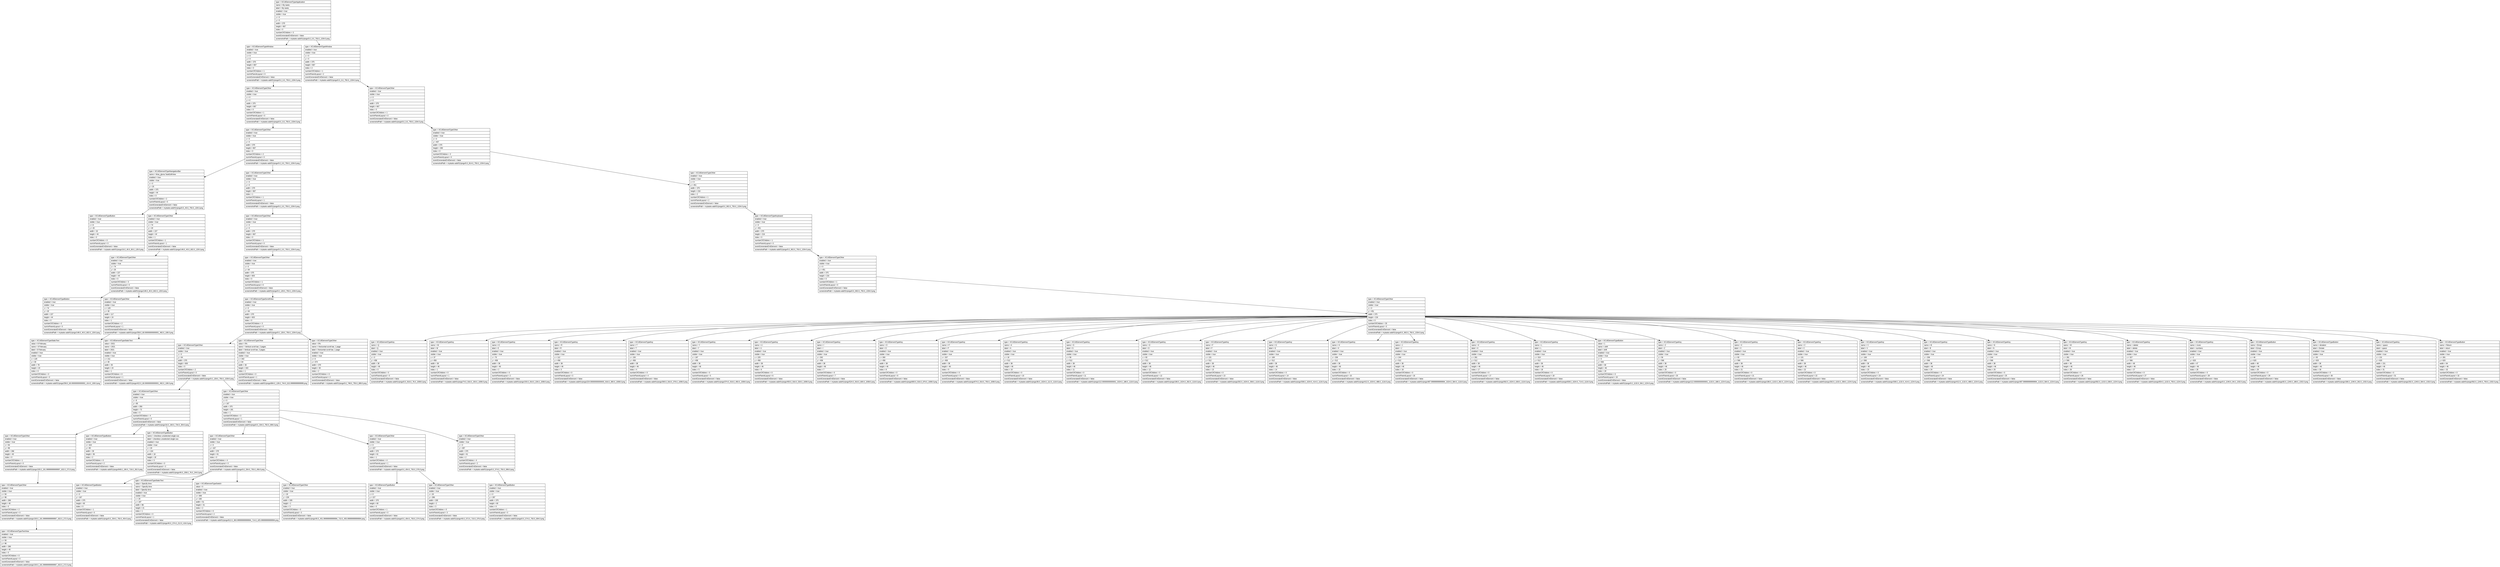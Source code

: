 digraph Layout {

	node [shape=record fontname=Arial];

	0	[label="{type = XCUIElementTypeApplication\l|name = My tasks\l|label = My tasks\l|enabled = true\l|visible = true\l|x = 0\l|y = 0\l|width = 375\l|height = 667\l|index = 0\l|numberOfChildren = 3\l|eventGeneratedOnElement = false \l|screenshotPath = mytasks-add/S1/pngs/0.0_0.0_750.0_1334.0.png\l}"]
	1	[label="{type = XCUIElementTypeWindow\l|enabled = true\l|visible = true\l|x = 0\l|y = 0\l|width = 375\l|height = 667\l|index = 0\l|numberOfChildren = 1\l|numInParentLayout = 0\l|eventGeneratedOnElement = false \l|screenshotPath = mytasks-add/S1/pngs/0.0_0.0_750.0_1334.0.png\l}"]
	2	[label="{type = XCUIElementTypeWindow\l|enabled = true\l|visible = true\l|x = 0\l|y = 0\l|width = 375\l|height = 667\l|index = 2\l|numberOfChildren = 1\l|numInParentLayout = 2\l|eventGeneratedOnElement = false \l|screenshotPath = mytasks-add/S1/pngs/0.0_0.0_750.0_1334.0.png\l}"]
	3	[label="{type = XCUIElementTypeOther\l|enabled = true\l|visible = true\l|x = 0\l|y = 0\l|width = 375\l|height = 667\l|index = 0\l|numberOfChildren = 1\l|numInParentLayout = 0\l|eventGeneratedOnElement = false \l|screenshotPath = mytasks-add/S1/pngs/0.0_0.0_750.0_1334.0.png\l}"]
	4	[label="{type = XCUIElementTypeOther\l|enabled = true\l|visible = true\l|x = 0\l|y = 0\l|width = 375\l|height = 667\l|index = 0\l|numberOfChildren = 1\l|numInParentLayout = 0\l|eventGeneratedOnElement = false \l|screenshotPath = mytasks-add/S1/pngs/0.0_0.0_750.0_1334.0.png\l}"]
	5	[label="{type = XCUIElementTypeOther\l|enabled = true\l|visible = true\l|x = 0\l|y = 0\l|width = 375\l|height = 667\l|index = 0\l|numberOfChildren = 2\l|numInParentLayout = 0\l|eventGeneratedOnElement = false \l|screenshotPath = mytasks-add/S1/pngs/0.0_0.0_750.0_1334.0.png\l}"]
	6	[label="{type = XCUIElementTypeOther\l|enabled = true\l|visible = true\l|x = 0\l|y = 407\l|width = 375\l|height = 260\l|index = 0\l|numberOfChildren = 3\l|numInParentLayout = 0\l|eventGeneratedOnElement = false \l|screenshotPath = mytasks-add/S1/pngs/0.0_814.0_750.0_1334.0.png\l}"]
	7	[label="{type = XCUIElementTypeNavigationBar\l|name = Мои_Дела.TaskEditView\l|enabled = true\l|visible = true\l|x = 0\l|y = 20\l|width = 375\l|height = 44\l|index = 0\l|numberOfChildren = 2\l|numInParentLayout = 0\l|eventGeneratedOnElement = false \l|screenshotPath = mytasks-add/S1/pngs/0.0_40.0_750.0_128.0.png\l}"]
	8	[label="{type = XCUIElementTypeOther\l|enabled = true\l|visible = true\l|x = 0\l|y = 0\l|width = 375\l|height = 667\l|index = 1\l|numberOfChildren = 1\l|numInParentLayout = 1\l|eventGeneratedOnElement = false \l|screenshotPath = mytasks-add/S1/pngs/0.0_0.0_750.0_1334.0.png\l}"]
	9	[label="{type = XCUIElementTypeOther\l|enabled = true\l|visible = true\l|x = 0\l|y = 451\l|width = 375\l|height = 216\l|index = 2\l|numberOfChildren = 1\l|numInParentLayout = 2\l|eventGeneratedOnElement = false \l|screenshotPath = mytasks-add/S1/pngs/0.0_902.0_750.0_1334.0.png\l}"]
	10	[label="{type = XCUIElementTypeButton\l|enabled = true\l|visible = true\l|x = 8\l|y = 20\l|width = 32\l|height = 44\l|index = 0\l|numberOfChildren = 0\l|numInParentLayout = 0\l|eventGeneratedOnElement = false \l|screenshotPath = mytasks-add/S1/pngs/16.0_40.0_80.0_128.0.png\l}"]
	11	[label="{type = XCUIElementTypeOther\l|enabled = true\l|visible = true\l|x = 74\l|y = 20\l|width = 227\l|height = 44\l|index = 1\l|numberOfChildren = 1\l|numInParentLayout = 1\l|eventGeneratedOnElement = false \l|screenshotPath = mytasks-add/S1/pngs/148.0_40.0_602.0_128.0.png\l}"]
	12	[label="{type = XCUIElementTypeOther\l|enabled = true\l|visible = true\l|x = 0\l|y = 0\l|width = 375\l|height = 667\l|index = 0\l|numberOfChildren = 1\l|numInParentLayout = 0\l|eventGeneratedOnElement = false \l|screenshotPath = mytasks-add/S1/pngs/0.0_0.0_750.0_1334.0.png\l}"]
	13	[label="{type = XCUIElementTypeKeyboard\l|enabled = true\l|visible = true\l|x = 0\l|y = 451\l|width = 375\l|height = 216\l|index = 0\l|numberOfChildren = 1\l|numInParentLayout = 0\l|eventGeneratedOnElement = false \l|screenshotPath = mytasks-add/S1/pngs/0.0_902.0_750.0_1334.0.png\l}"]
	14	[label="{type = XCUIElementTypeOther\l|enabled = true\l|visible = true\l|x = 74\l|y = 20\l|width = 227\l|height = 44\l|index = 0\l|numberOfChildren = 3\l|numInParentLayout = 0\l|eventGeneratedOnElement = false \l|screenshotPath = mytasks-add/S1/pngs/148.0_40.0_602.0_128.0.png\l}"]
	15	[label="{type = XCUIElementTypeOther\l|enabled = true\l|visible = true\l|x = 0\l|y = 64\l|width = 375\l|height = 603\l|index = 0\l|numberOfChildren = 1\l|numInParentLayout = 0\l|eventGeneratedOnElement = false \l|screenshotPath = mytasks-add/S1/pngs/0.0_128.0_750.0_1334.0.png\l}"]
	16	[label="{type = XCUIElementTypeOther\l|enabled = true\l|visible = true\l|x = 0\l|y = 451\l|width = 375\l|height = 216\l|index = 0\l|numberOfChildren = 1\l|numInParentLayout = 0\l|eventGeneratedOnElement = false \l|screenshotPath = mytasks-add/S1/pngs/0.0_902.0_750.0_1334.0.png\l}"]
	17	[label="{type = XCUIElementTypeButton\l|enabled = true\l|visible = true\l|x = 74\l|y = 20\l|width = 227\l|height = 44\l|index = 0\l|numberOfChildren = 0\l|numInParentLayout = 0\l|eventGeneratedOnElement = false \l|screenshotPath = mytasks-add/S1/pngs/148.0_40.0_602.0_128.0.png\l}"]
	18	[label="{type = XCUIElementTypeOther\l|enabled = true\l|visible = true\l|x = 129\l|y = 30\l|width = 117\l|height = 24\l|index = 1\l|numberOfChildren = 2\l|numInParentLayout = 1\l|eventGeneratedOnElement = false \l|screenshotPath = mytasks-add/S1/pngs/258.0_60.00000000000001_492.0_108.0.png\l}"]
	19	[label="{type = XCUIElementTypeScrollView\l|enabled = true\l|visible = true\l|x = 0\l|y = 64\l|width = 375\l|height = 603\l|index = 0\l|numberOfChildren = 3\l|numInParentLayout = 0\l|eventGeneratedOnElement = false \l|screenshotPath = mytasks-add/S1/pngs/0.0_128.0_750.0_1334.0.png\l}"]
	20	[label="{type = XCUIElementTypeOther\l|enabled = true\l|visible = true\l|x = 0\l|y = 451\l|width = 375\l|height = 216\l|index = 0\l|numberOfChildren = 33\l|numInParentLayout = 0\l|eventGeneratedOnElement = false \l|screenshotPath = mytasks-add/S1/pngs/0.0_902.0_750.0_1334.0.png\l}"]
	21	[label="{type = XCUIElementTypeStaticText\l|value = 8 February\l|name = 8 February\l|label = 8 February\l|enabled = true\l|visible = true\l|x = 129\l|y = 30\l|width = 78\l|height = 24\l|index = 0\l|numberOfChildren = 0\l|numInParentLayout = 0\l|eventGeneratedOnElement = false \l|screenshotPath = mytasks-add/S1/pngs/258.0_60.00000000000001_414.0_108.0.png\l}"]
	22	[label="{type = XCUIElementTypeStaticText\l|value = 2021\l|name = 2021\l|label = 2021\l|enabled = true\l|visible = true\l|x = 211\l|y = 30\l|width = 35\l|height = 24\l|index = 1\l|numberOfChildren = 0\l|numInParentLayout = 1\l|eventGeneratedOnElement = false \l|screenshotPath = mytasks-add/S1/pngs/422.0_60.00000000000001_492.0_108.0.png\l}"]
	23	[label="{type = XCUIElementTypeOther\l|enabled = true\l|visible = true\l|x = 0\l|y = 64\l|width = 375\l|height = 600\l|index = 0\l|numberOfChildren = 2\l|numInParentLayout = 0\l|eventGeneratedOnElement = false \l|screenshotPath = mytasks-add/S1/pngs/0.0_128.0_750.0_1328.0.png\l}"]
	24	[label="{type = XCUIElementTypeOther\l|value = 0%\l|name = Vertical scroll bar, 2 pages\l|label = Vertical scroll bar, 2 pages\l|enabled = true\l|visible = true\l|x = 342\l|y = 64\l|width = 30\l|height = 343\l|index = 1\l|numberOfChildren = 0\l|numInParentLayout = 1\l|eventGeneratedOnElement = false \l|screenshotPath = mytasks-add/S1/pngs/684.0_128.0_744.0_813.9999999999999.png\l}"]
	25	[label="{type = XCUIElementTypeOther\l|value = 0%\l|name = Horizontal scroll bar, 1 page\l|label = Horizontal scroll bar, 1 page\l|enabled = true\l|visible = true\l|x = 0\l|y = 374\l|width = 375\l|height = 30\l|index = 2\l|numberOfChildren = 0\l|numInParentLayout = 2\l|eventGeneratedOnElement = false \l|screenshotPath = mytasks-add/S1/pngs/0.0_748.0_750.0_808.0.png\l}"]
	26	[label="{type = XCUIElementTypeKey\l|name = Q\l|label = Q\l|enabled = true\l|visible = true\l|x = 0\l|y = 458\l|width = 38\l|height = 46\l|index = 0\l|numberOfChildren = 0\l|numInParentLayout = 0\l|eventGeneratedOnElement = false \l|screenshotPath = mytasks-add/S1/pngs/0.0_916.0_76.0_1008.0.png\l}"]
	27	[label="{type = XCUIElementTypeKey\l|name = W\l|label = W\l|enabled = true\l|visible = true\l|x = 37\l|y = 458\l|width = 38\l|height = 46\l|index = 1\l|numberOfChildren = 0\l|numInParentLayout = 1\l|eventGeneratedOnElement = false \l|screenshotPath = mytasks-add/S1/pngs/74.0_916.0_150.0_1008.0.png\l}"]
	28	[label="{type = XCUIElementTypeKey\l|name = E\l|label = E\l|enabled = true\l|visible = true\l|x = 75\l|y = 458\l|width = 38\l|height = 46\l|index = 2\l|numberOfChildren = 0\l|numInParentLayout = 2\l|eventGeneratedOnElement = false \l|screenshotPath = mytasks-add/S1/pngs/150.0_916.0_226.0_1008.0.png\l}"]
	29	[label="{type = XCUIElementTypeKey\l|name = R\l|label = R\l|enabled = true\l|visible = true\l|x = 112\l|y = 458\l|width = 38\l|height = 46\l|index = 3\l|numberOfChildren = 0\l|numInParentLayout = 3\l|eventGeneratedOnElement = false \l|screenshotPath = mytasks-add/S1/pngs/224.00000000000003_916.0_300.0_1008.0.png\l}"]
	30	[label="{type = XCUIElementTypeKey\l|name = T\l|label = T\l|enabled = true\l|visible = true\l|x = 150\l|y = 458\l|width = 38\l|height = 46\l|index = 4\l|numberOfChildren = 0\l|numInParentLayout = 4\l|eventGeneratedOnElement = false \l|screenshotPath = mytasks-add/S1/pngs/300.0_916.0_376.0_1008.0.png\l}"]
	31	[label="{type = XCUIElementTypeKey\l|name = Y\l|label = Y\l|enabled = true\l|visible = true\l|x = 187\l|y = 458\l|width = 38\l|height = 46\l|index = 5\l|numberOfChildren = 0\l|numInParentLayout = 5\l|eventGeneratedOnElement = false \l|screenshotPath = mytasks-add/S1/pngs/374.0_916.0_450.0_1008.0.png\l}"]
	32	[label="{type = XCUIElementTypeKey\l|name = U\l|label = U\l|enabled = true\l|visible = true\l|x = 225\l|y = 458\l|width = 38\l|height = 46\l|index = 6\l|numberOfChildren = 0\l|numInParentLayout = 6\l|eventGeneratedOnElement = false \l|screenshotPath = mytasks-add/S1/pngs/450.0_916.0_526.0_1008.0.png\l}"]
	33	[label="{type = XCUIElementTypeKey\l|name = I\l|label = I\l|enabled = true\l|visible = true\l|x = 262\l|y = 458\l|width = 38\l|height = 46\l|index = 7\l|numberOfChildren = 0\l|numInParentLayout = 7\l|eventGeneratedOnElement = false \l|screenshotPath = mytasks-add/S1/pngs/524.0_916.0_600.0_1008.0.png\l}"]
	34	[label="{type = XCUIElementTypeKey\l|name = O\l|label = O\l|enabled = true\l|visible = true\l|x = 300\l|y = 458\l|width = 38\l|height = 46\l|index = 8\l|numberOfChildren = 0\l|numInParentLayout = 8\l|eventGeneratedOnElement = false \l|screenshotPath = mytasks-add/S1/pngs/600.0_916.0_676.0_1008.0.png\l}"]
	35	[label="{type = XCUIElementTypeKey\l|name = P\l|label = P\l|enabled = true\l|visible = true\l|x = 337\l|y = 458\l|width = 38\l|height = 46\l|index = 9\l|numberOfChildren = 0\l|numInParentLayout = 9\l|eventGeneratedOnElement = false \l|screenshotPath = mytasks-add/S1/pngs/674.0_916.0_750.0_1008.0.png\l}"]
	36	[label="{type = XCUIElementTypeKey\l|name = A\l|label = A\l|enabled = true\l|visible = true\l|x = 18\l|y = 512\l|width = 38\l|height = 46\l|index = 10\l|numberOfChildren = 0\l|numInParentLayout = 10\l|eventGeneratedOnElement = false \l|screenshotPath = mytasks-add/S1/pngs/36.0_1024.0_112.0_1116.0.png\l}"]
	37	[label="{type = XCUIElementTypeKey\l|name = S\l|label = S\l|enabled = true\l|visible = true\l|x = 56\l|y = 512\l|width = 38\l|height = 46\l|index = 11\l|numberOfChildren = 0\l|numInParentLayout = 11\l|eventGeneratedOnElement = false \l|screenshotPath = mytasks-add/S1/pngs/112.00000000000001_1024.0_188.0_1116.0.png\l}"]
	38	[label="{type = XCUIElementTypeKey\l|name = D\l|label = D\l|enabled = true\l|visible = true\l|x = 93\l|y = 512\l|width = 38\l|height = 46\l|index = 12\l|numberOfChildren = 0\l|numInParentLayout = 12\l|eventGeneratedOnElement = false \l|screenshotPath = mytasks-add/S1/pngs/186.0_1024.0_262.0_1116.0.png\l}"]
	39	[label="{type = XCUIElementTypeKey\l|name = F\l|label = F\l|enabled = true\l|visible = true\l|x = 131\l|y = 512\l|width = 38\l|height = 46\l|index = 13\l|numberOfChildren = 0\l|numInParentLayout = 13\l|eventGeneratedOnElement = false \l|screenshotPath = mytasks-add/S1/pngs/262.0_1024.0_338.0_1116.0.png\l}"]
	40	[label="{type = XCUIElementTypeKey\l|name = G\l|label = G\l|enabled = true\l|visible = true\l|x = 169\l|y = 512\l|width = 38\l|height = 46\l|index = 14\l|numberOfChildren = 0\l|numInParentLayout = 14\l|eventGeneratedOnElement = false \l|screenshotPath = mytasks-add/S1/pngs/338.0_1024.0_414.0_1116.0.png\l}"]
	41	[label="{type = XCUIElementTypeKey\l|name = H\l|label = H\l|enabled = true\l|visible = true\l|x = 206\l|y = 512\l|width = 38\l|height = 46\l|index = 15\l|numberOfChildren = 0\l|numInParentLayout = 15\l|eventGeneratedOnElement = false \l|screenshotPath = mytasks-add/S1/pngs/412.0_1024.0_488.0_1116.0.png\l}"]
	42	[label="{type = XCUIElementTypeKey\l|name = J\l|label = J\l|enabled = true\l|visible = true\l|x = 244\l|y = 512\l|width = 38\l|height = 46\l|index = 16\l|numberOfChildren = 0\l|numInParentLayout = 16\l|eventGeneratedOnElement = false \l|screenshotPath = mytasks-add/S1/pngs/487.99999999999994_1024.0_564.0_1116.0.png\l}"]
	43	[label="{type = XCUIElementTypeKey\l|name = K\l|label = K\l|enabled = true\l|visible = true\l|x = 281\l|y = 512\l|width = 38\l|height = 46\l|index = 17\l|numberOfChildren = 0\l|numInParentLayout = 17\l|eventGeneratedOnElement = false \l|screenshotPath = mytasks-add/S1/pngs/562.0_1024.0_638.0_1116.0.png\l}"]
	44	[label="{type = XCUIElementTypeKey\l|name = L\l|label = L\l|enabled = true\l|visible = true\l|x = 319\l|y = 512\l|width = 38\l|height = 46\l|index = 18\l|numberOfChildren = 0\l|numInParentLayout = 18\l|eventGeneratedOnElement = false \l|screenshotPath = mytasks-add/S1/pngs/638.0_1024.0_714.0_1116.0.png\l}"]
	45	[label="{type = XCUIElementTypeButton\l|value = 1\l|name = shift\l|label = shift\l|enabled = true\l|visible = true\l|x = 0\l|y = 566\l|width = 48\l|height = 46\l|index = 19\l|numberOfChildren = 0\l|numInParentLayout = 19\l|eventGeneratedOnElement = false \l|screenshotPath = mytasks-add/S1/pngs/0.0_1132.0_96.0_1224.0.png\l}"]
	46	[label="{type = XCUIElementTypeKey\l|name = Z\l|label = Z\l|enabled = true\l|visible = true\l|x = 56\l|y = 566\l|width = 38\l|height = 46\l|index = 20\l|numberOfChildren = 0\l|numInParentLayout = 20\l|eventGeneratedOnElement = false \l|screenshotPath = mytasks-add/S1/pngs/112.00000000000001_1132.0_188.0_1224.0.png\l}"]
	47	[label="{type = XCUIElementTypeKey\l|name = X\l|label = X\l|enabled = true\l|visible = true\l|x = 93\l|y = 566\l|width = 38\l|height = 46\l|index = 21\l|numberOfChildren = 0\l|numInParentLayout = 21\l|eventGeneratedOnElement = false \l|screenshotPath = mytasks-add/S1/pngs/186.0_1132.0_262.0_1224.0.png\l}"]
	48	[label="{type = XCUIElementTypeKey\l|name = C\l|label = C\l|enabled = true\l|visible = true\l|x = 131\l|y = 566\l|width = 38\l|height = 46\l|index = 22\l|numberOfChildren = 0\l|numInParentLayout = 22\l|eventGeneratedOnElement = false \l|screenshotPath = mytasks-add/S1/pngs/262.0_1132.0_338.0_1224.0.png\l}"]
	49	[label="{type = XCUIElementTypeKey\l|name = V\l|label = V\l|enabled = true\l|visible = true\l|x = 169\l|y = 566\l|width = 38\l|height = 46\l|index = 23\l|numberOfChildren = 0\l|numInParentLayout = 23\l|eventGeneratedOnElement = false \l|screenshotPath = mytasks-add/S1/pngs/338.0_1132.0_414.0_1224.0.png\l}"]
	50	[label="{type = XCUIElementTypeKey\l|name = B\l|label = B\l|enabled = true\l|visible = true\l|x = 206\l|y = 566\l|width = 38\l|height = 46\l|index = 24\l|numberOfChildren = 0\l|numInParentLayout = 24\l|eventGeneratedOnElement = false \l|screenshotPath = mytasks-add/S1/pngs/412.0_1132.0_488.0_1224.0.png\l}"]
	51	[label="{type = XCUIElementTypeKey\l|name = N\l|label = N\l|enabled = true\l|visible = true\l|x = 244\l|y = 566\l|width = 38\l|height = 46\l|index = 25\l|numberOfChildren = 0\l|numInParentLayout = 25\l|eventGeneratedOnElement = false \l|screenshotPath = mytasks-add/S1/pngs/487.99999999999994_1132.0_564.0_1224.0.png\l}"]
	52	[label="{type = XCUIElementTypeKey\l|name = M\l|label = M\l|enabled = true\l|visible = true\l|x = 281\l|y = 566\l|width = 38\l|height = 46\l|index = 26\l|numberOfChildren = 0\l|numInParentLayout = 26\l|eventGeneratedOnElement = false \l|screenshotPath = mytasks-add/S1/pngs/562.0_1132.0_638.0_1224.0.png\l}"]
	53	[label="{type = XCUIElementTypeKey\l|name = delete\l|label = delete\l|enabled = true\l|visible = true\l|x = 327\l|y = 566\l|width = 48\l|height = 46\l|index = 27\l|numberOfChildren = 0\l|numInParentLayout = 27\l|eventGeneratedOnElement = false \l|screenshotPath = mytasks-add/S1/pngs/654.0_1132.0_750.0_1224.0.png\l}"]
	54	[label="{type = XCUIElementTypeKey\l|name = more\l|label = numbers\l|enabled = true\l|visible = true\l|x = 0\l|y = 620\l|width = 47\l|height = 46\l|index = 28\l|numberOfChildren = 0\l|numInParentLayout = 28\l|eventGeneratedOnElement = false \l|screenshotPath = mytasks-add/S1/pngs/0.0_1240.0_94.0_1332.0.png\l}"]
	55	[label="{type = XCUIElementTypeButton\l|name = Emoji\l|label = Emoji\l|enabled = true\l|visible = true\l|x = 46\l|y = 620\l|width = 48\l|height = 46\l|index = 29\l|numberOfChildren = 0\l|numInParentLayout = 29\l|eventGeneratedOnElement = false \l|screenshotPath = mytasks-add/S1/pngs/92.0_1240.0_188.0_1332.0.png\l}"]
	56	[label="{type = XCUIElementTypeButton\l|name = dictation\l|label = Dictate\l|enabled = true\l|visible = true\l|x = 93\l|y = 620\l|width = 38\l|height = 46\l|index = 30\l|numberOfChildren = 0\l|numInParentLayout = 30\l|eventGeneratedOnElement = false \l|screenshotPath = mytasks-add/S1/pngs/186.0_1240.0_262.0_1332.0.png\l}"]
	57	[label="{type = XCUIElementTypeKey\l|name = space\l|label = space\l|enabled = true\l|visible = true\l|x = 131\l|y = 620\l|width = 151\l|height = 46\l|index = 31\l|numberOfChildren = 0\l|numInParentLayout = 31\l|eventGeneratedOnElement = false \l|screenshotPath = mytasks-add/S1/pngs/262.0_1240.0_564.0_1332.0.png\l}"]
	58	[label="{type = XCUIElementTypeButton\l|name = Return\l|label = return\l|enabled = true\l|visible = true\l|x = 281\l|y = 620\l|width = 94\l|height = 46\l|index = 32\l|numberOfChildren = 0\l|numInParentLayout = 32\l|eventGeneratedOnElement = false \l|screenshotPath = mytasks-add/S1/pngs/562.0_1240.0_750.0_1332.0.png\l}"]
	59	[label="{type = XCUIElementTypeOther\l|enabled = true\l|visible = true\l|x = 8\l|y = 80\l|width = 359\l|height = 72\l|index = 0\l|numberOfChildren = 4\l|numInParentLayout = 0\l|eventGeneratedOnElement = false \l|screenshotPath = mytasks-add/S1/pngs/16.0_160.0_734.0_304.0.png\l}"]
	60	[label="{type = XCUIElementTypeOther\l|enabled = true\l|visible = true\l|x = 0\l|y = 167\l|width = 375\l|height = 181\l|index = 1\l|numberOfChildren = 3\l|numInParentLayout = 1\l|eventGeneratedOnElement = false \l|screenshotPath = mytasks-add/S1/pngs/0.0_334.0_750.0_696.0.png\l}"]
	61	[label="{type = XCUIElementTypeOther\l|enabled = true\l|visible = true\l|x = 50\l|y = 96\l|width = 266\l|height = 40\l|index = 0\l|numberOfChildren = 1\l|numInParentLayout = 0\l|eventGeneratedOnElement = false \l|screenshotPath = mytasks-add/S1/pngs/100.0_191.99999999999997_632.0_272.0.png\l}"]
	62	[label="{type = XCUIElementTypeButton\l|enabled = true\l|visible = true\l|x = 324\l|y = 95\l|width = 35\l|height = 36\l|index = 2\l|numberOfChildren = 0\l|numInParentLayout = 2\l|eventGeneratedOnElement = false \l|screenshotPath = mytasks-add/S1/pngs/648.0_190.0_718.0_262.0.png\l}"]
	63	[label="{type = XCUIElementTypeButton\l|name = checkbox unselected single sca\l|label = checkbox unselected single sca\l|enabled = true\l|visible = true\l|x = 20\l|y = 104\l|width = 18\l|height = 18\l|index = 3\l|numberOfChildren = 0\l|numInParentLayout = 3\l|eventGeneratedOnElement = false \l|screenshotPath = mytasks-add/S1/pngs/40.0_208.0_76.0_244.0.png\l}"]
	64	[label="{type = XCUIElementTypeOther\l|enabled = true\l|visible = true\l|x = 0\l|y = 167\l|width = 375\l|height = 61\l|index = 0\l|numberOfChildren = 4\l|numInParentLayout = 0\l|eventGeneratedOnElement = false \l|screenshotPath = mytasks-add/S1/pngs/0.0_334.0_750.0_456.0.png\l}"]
	65	[label="{type = XCUIElementTypeOther\l|enabled = true\l|visible = true\l|x = 0\l|y = 227\l|width = 375\l|height = 61\l|index = 1\l|numberOfChildren = 4\l|numInParentLayout = 1\l|eventGeneratedOnElement = false \l|screenshotPath = mytasks-add/S1/pngs/0.0_454.0_750.0_576.0.png\l}"]
	66	[label="{type = XCUIElementTypeOther\l|enabled = true\l|visible = true\l|x = 0\l|y = 287\l|width = 375\l|height = 61\l|index = 2\l|numberOfChildren = 4\l|numInParentLayout = 2\l|eventGeneratedOnElement = false \l|screenshotPath = mytasks-add/S1/pngs/0.0_574.0_750.0_696.0.png\l}"]
	67	[label="{type = XCUIElementTypeOther\l|enabled = true\l|visible = true\l|x = 50\l|y = 96\l|width = 266\l|height = 40\l|index = 0\l|numberOfChildren = 2\l|numInParentLayout = 0\l|eventGeneratedOnElement = false \l|screenshotPath = mytasks-add/S1/pngs/100.0_191.99999999999997_632.0_272.0.png\l}"]
	68	[label="{type = XCUIElementTypeButton\l|enabled = true\l|visible = true\l|x = 0\l|y = 167\l|width = 375\l|height = 60\l|index = 0\l|numberOfChildren = 1\l|numInParentLayout = 0\l|eventGeneratedOnElement = false \l|screenshotPath = mytasks-add/S1/pngs/0.0_334.0_750.0_454.0.png\l}"]
	69	[label="{type = XCUIElementTypeStaticText\l|value = Specify time\l|name = Specify time\l|label = Specify time\l|enabled = true\l|visible = true\l|x = 20\l|y = 187\l|width = 86\l|height = 21\l|index = 1\l|numberOfChildren = 0\l|numInParentLayout = 1\l|eventGeneratedOnElement = false \l|screenshotPath = mytasks-add/S1/pngs/40.0_374.0_212.0_416.0.png\l}"]
	70	[label="{type = XCUIElementTypeSwitch\l|value = 0\l|enabled = true\l|visible = true\l|x = 306\l|y = 182\l|width = 51\l|height = 31\l|index = 2\l|numberOfChildren = 0\l|numInParentLayout = 2\l|eventGeneratedOnElement = false \l|screenshotPath = mytasks-add/S1/pngs/612.0_363.99999999999994_714.0_425.99999999999994.png\l}"]
	71	[label="{type = XCUIElementTypeOther\l|enabled = true\l|visible = true\l|x = 20\l|y = 226\l|width = 335\l|height = 2\l|index = 3\l|numberOfChildren = 0\l|numInParentLayout = 3\l|eventGeneratedOnElement = false \l|screenshotPath = mytasks-add/S1/pngs/40.0_451.99999999999994_710.0_455.99999999999994.png\l}"]
	72	[label="{type = XCUIElementTypeButton\l|enabled = true\l|visible = true\l|x = 0\l|y = 227\l|width = 375\l|height = 60\l|index = 0\l|numberOfChildren = 1\l|numInParentLayout = 0\l|eventGeneratedOnElement = false \l|screenshotPath = mytasks-add/S1/pngs/0.0_454.0_750.0_574.0.png\l}"]
	73	[label="{type = XCUIElementTypeOther\l|enabled = true\l|visible = true\l|x = 20\l|y = 286\l|width = 335\l|height = 2\l|index = 3\l|numberOfChildren = 0\l|numInParentLayout = 3\l|eventGeneratedOnElement = false \l|screenshotPath = mytasks-add/S1/pngs/40.0_572.0_710.0_576.0.png\l}"]
	74	[label="{type = XCUIElementTypeButton\l|enabled = true\l|visible = true\l|x = 0\l|y = 287\l|width = 375\l|height = 60\l|index = 0\l|numberOfChildren = 1\l|numInParentLayout = 0\l|eventGeneratedOnElement = false \l|screenshotPath = mytasks-add/S1/pngs/0.0_574.0_750.0_694.0.png\l}"]
	75	[label="{type = XCUIElementTypeTextView\l|enabled = true\l|visible = true\l|x = 50\l|y = 96\l|width = 266\l|height = 40\l|index = 0\l|numberOfChildren = 0\l|numInParentLayout = 0\l|eventGeneratedOnElement = false \l|screenshotPath = mytasks-add/S1/pngs/100.0_191.99999999999997_632.0_272.0.png\l}"]


	0 -> 1
	0 -> 2
	1 -> 3
	2 -> 4
	3 -> 5
	4 -> 6
	5 -> 7
	5 -> 8
	6 -> 9
	7 -> 10
	7 -> 11
	8 -> 12
	9 -> 13
	11 -> 14
	12 -> 15
	13 -> 16
	14 -> 17
	14 -> 18
	15 -> 19
	16 -> 20
	18 -> 21
	18 -> 22
	19 -> 23
	19 -> 24
	19 -> 25
	20 -> 26
	20 -> 27
	20 -> 28
	20 -> 29
	20 -> 30
	20 -> 31
	20 -> 32
	20 -> 33
	20 -> 34
	20 -> 35
	20 -> 36
	20 -> 37
	20 -> 38
	20 -> 39
	20 -> 40
	20 -> 41
	20 -> 42
	20 -> 43
	20 -> 44
	20 -> 45
	20 -> 46
	20 -> 47
	20 -> 48
	20 -> 49
	20 -> 50
	20 -> 51
	20 -> 52
	20 -> 53
	20 -> 54
	20 -> 55
	20 -> 56
	20 -> 57
	20 -> 58
	23 -> 59
	23 -> 60
	59 -> 61
	59 -> 62
	59 -> 63
	60 -> 64
	60 -> 65
	60 -> 66
	61 -> 67
	64 -> 68
	64 -> 69
	64 -> 70
	64 -> 71
	65 -> 72
	65 -> 73
	66 -> 74
	67 -> 75


}